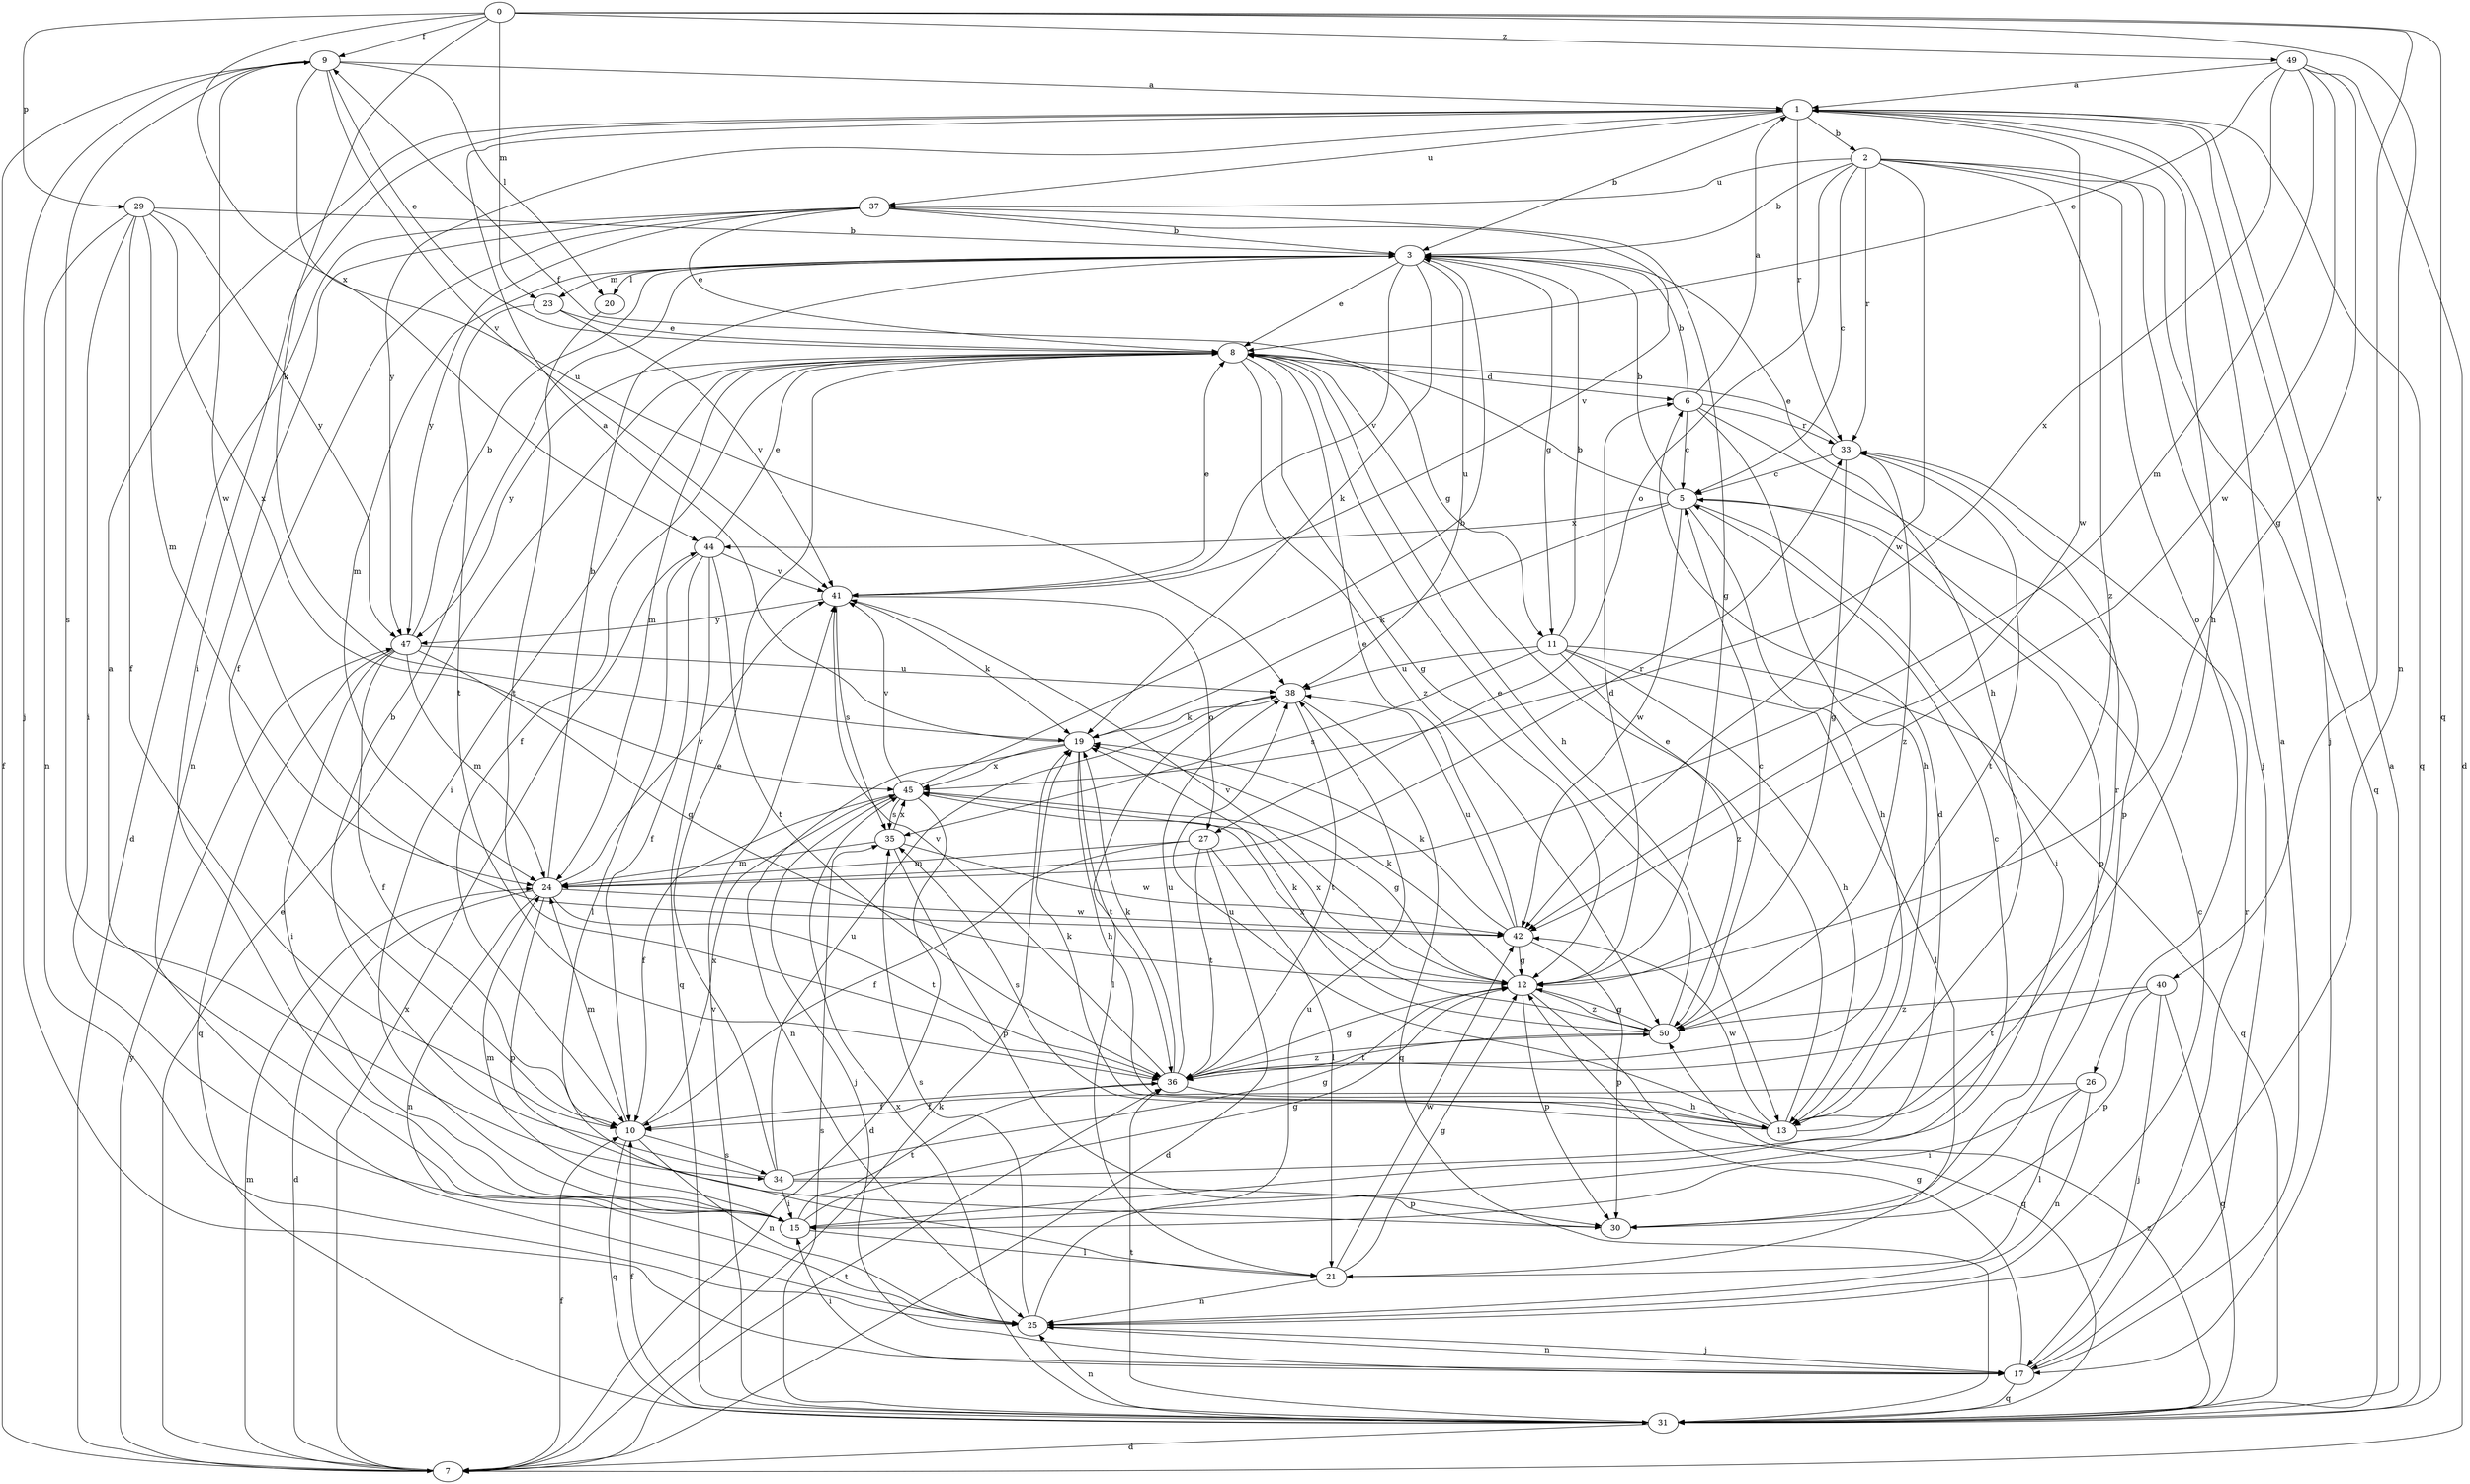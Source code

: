 strict digraph  {
0;
1;
2;
3;
5;
6;
7;
8;
9;
10;
11;
12;
13;
15;
17;
19;
20;
21;
23;
24;
25;
26;
27;
29;
30;
31;
33;
34;
35;
36;
37;
38;
40;
41;
42;
44;
45;
47;
49;
50;
0 -> 9  [label=f];
0 -> 19  [label=k];
0 -> 23  [label=m];
0 -> 25  [label=n];
0 -> 29  [label=p];
0 -> 31  [label=q];
0 -> 40  [label=v];
0 -> 44  [label=x];
0 -> 49  [label=z];
1 -> 2  [label=b];
1 -> 3  [label=b];
1 -> 13  [label=h];
1 -> 15  [label=i];
1 -> 17  [label=j];
1 -> 31  [label=q];
1 -> 33  [label=r];
1 -> 37  [label=u];
1 -> 42  [label=w];
1 -> 47  [label=y];
2 -> 3  [label=b];
2 -> 5  [label=c];
2 -> 17  [label=j];
2 -> 26  [label=o];
2 -> 27  [label=o];
2 -> 31  [label=q];
2 -> 33  [label=r];
2 -> 37  [label=u];
2 -> 42  [label=w];
2 -> 50  [label=z];
3 -> 8  [label=e];
3 -> 11  [label=g];
3 -> 13  [label=h];
3 -> 19  [label=k];
3 -> 20  [label=l];
3 -> 23  [label=m];
3 -> 24  [label=m];
3 -> 38  [label=u];
3 -> 41  [label=v];
5 -> 3  [label=b];
5 -> 9  [label=f];
5 -> 13  [label=h];
5 -> 15  [label=i];
5 -> 19  [label=k];
5 -> 30  [label=p];
5 -> 42  [label=w];
5 -> 44  [label=x];
6 -> 1  [label=a];
6 -> 3  [label=b];
6 -> 5  [label=c];
6 -> 13  [label=h];
6 -> 30  [label=p];
6 -> 33  [label=r];
7 -> 8  [label=e];
7 -> 9  [label=f];
7 -> 10  [label=f];
7 -> 19  [label=k];
7 -> 24  [label=m];
7 -> 36  [label=t];
7 -> 44  [label=x];
7 -> 47  [label=y];
8 -> 6  [label=d];
8 -> 10  [label=f];
8 -> 11  [label=g];
8 -> 12  [label=g];
8 -> 13  [label=h];
8 -> 15  [label=i];
8 -> 24  [label=m];
8 -> 47  [label=y];
8 -> 50  [label=z];
9 -> 1  [label=a];
9 -> 8  [label=e];
9 -> 17  [label=j];
9 -> 20  [label=l];
9 -> 34  [label=s];
9 -> 38  [label=u];
9 -> 41  [label=v];
9 -> 42  [label=w];
10 -> 24  [label=m];
10 -> 25  [label=n];
10 -> 31  [label=q];
10 -> 34  [label=s];
10 -> 45  [label=x];
11 -> 3  [label=b];
11 -> 13  [label=h];
11 -> 21  [label=l];
11 -> 31  [label=q];
11 -> 35  [label=s];
11 -> 38  [label=u];
11 -> 50  [label=z];
12 -> 6  [label=d];
12 -> 19  [label=k];
12 -> 30  [label=p];
12 -> 31  [label=q];
12 -> 41  [label=v];
12 -> 45  [label=x];
12 -> 50  [label=z];
13 -> 8  [label=e];
13 -> 19  [label=k];
13 -> 33  [label=r];
13 -> 35  [label=s];
13 -> 38  [label=u];
13 -> 42  [label=w];
15 -> 1  [label=a];
15 -> 6  [label=d];
15 -> 12  [label=g];
15 -> 21  [label=l];
15 -> 24  [label=m];
15 -> 36  [label=t];
17 -> 1  [label=a];
17 -> 12  [label=g];
17 -> 15  [label=i];
17 -> 25  [label=n];
17 -> 31  [label=q];
17 -> 33  [label=r];
19 -> 1  [label=a];
19 -> 13  [label=h];
19 -> 25  [label=n];
19 -> 36  [label=t];
19 -> 45  [label=x];
20 -> 36  [label=t];
21 -> 12  [label=g];
21 -> 25  [label=n];
21 -> 42  [label=w];
23 -> 8  [label=e];
23 -> 36  [label=t];
23 -> 41  [label=v];
24 -> 3  [label=b];
24 -> 7  [label=d];
24 -> 25  [label=n];
24 -> 30  [label=p];
24 -> 33  [label=r];
24 -> 36  [label=t];
24 -> 41  [label=v];
24 -> 42  [label=w];
25 -> 5  [label=c];
25 -> 17  [label=j];
25 -> 35  [label=s];
25 -> 38  [label=u];
26 -> 10  [label=f];
26 -> 15  [label=i];
26 -> 21  [label=l];
26 -> 25  [label=n];
27 -> 7  [label=d];
27 -> 10  [label=f];
27 -> 21  [label=l];
27 -> 24  [label=m];
27 -> 36  [label=t];
29 -> 3  [label=b];
29 -> 10  [label=f];
29 -> 15  [label=i];
29 -> 24  [label=m];
29 -> 25  [label=n];
29 -> 45  [label=x];
29 -> 47  [label=y];
31 -> 1  [label=a];
31 -> 7  [label=d];
31 -> 10  [label=f];
31 -> 25  [label=n];
31 -> 35  [label=s];
31 -> 36  [label=t];
31 -> 41  [label=v];
31 -> 45  [label=x];
31 -> 50  [label=z];
33 -> 5  [label=c];
33 -> 8  [label=e];
33 -> 12  [label=g];
33 -> 36  [label=t];
33 -> 50  [label=z];
34 -> 3  [label=b];
34 -> 5  [label=c];
34 -> 8  [label=e];
34 -> 12  [label=g];
34 -> 15  [label=i];
34 -> 30  [label=p];
34 -> 38  [label=u];
35 -> 24  [label=m];
35 -> 30  [label=p];
35 -> 42  [label=w];
35 -> 45  [label=x];
36 -> 10  [label=f];
36 -> 12  [label=g];
36 -> 13  [label=h];
36 -> 19  [label=k];
36 -> 38  [label=u];
36 -> 41  [label=v];
36 -> 50  [label=z];
37 -> 3  [label=b];
37 -> 7  [label=d];
37 -> 8  [label=e];
37 -> 10  [label=f];
37 -> 12  [label=g];
37 -> 25  [label=n];
37 -> 41  [label=v];
37 -> 47  [label=y];
38 -> 19  [label=k];
38 -> 21  [label=l];
38 -> 31  [label=q];
38 -> 36  [label=t];
40 -> 17  [label=j];
40 -> 30  [label=p];
40 -> 31  [label=q];
40 -> 36  [label=t];
40 -> 50  [label=z];
41 -> 8  [label=e];
41 -> 19  [label=k];
41 -> 27  [label=o];
41 -> 35  [label=s];
41 -> 47  [label=y];
42 -> 8  [label=e];
42 -> 12  [label=g];
42 -> 19  [label=k];
42 -> 30  [label=p];
42 -> 38  [label=u];
44 -> 8  [label=e];
44 -> 10  [label=f];
44 -> 21  [label=l];
44 -> 31  [label=q];
44 -> 36  [label=t];
44 -> 41  [label=v];
45 -> 3  [label=b];
45 -> 7  [label=d];
45 -> 10  [label=f];
45 -> 12  [label=g];
45 -> 17  [label=j];
45 -> 35  [label=s];
45 -> 41  [label=v];
47 -> 3  [label=b];
47 -> 10  [label=f];
47 -> 12  [label=g];
47 -> 15  [label=i];
47 -> 24  [label=m];
47 -> 31  [label=q];
47 -> 38  [label=u];
49 -> 1  [label=a];
49 -> 7  [label=d];
49 -> 8  [label=e];
49 -> 12  [label=g];
49 -> 24  [label=m];
49 -> 42  [label=w];
49 -> 45  [label=x];
50 -> 5  [label=c];
50 -> 8  [label=e];
50 -> 12  [label=g];
50 -> 19  [label=k];
50 -> 36  [label=t];
50 -> 45  [label=x];
}
